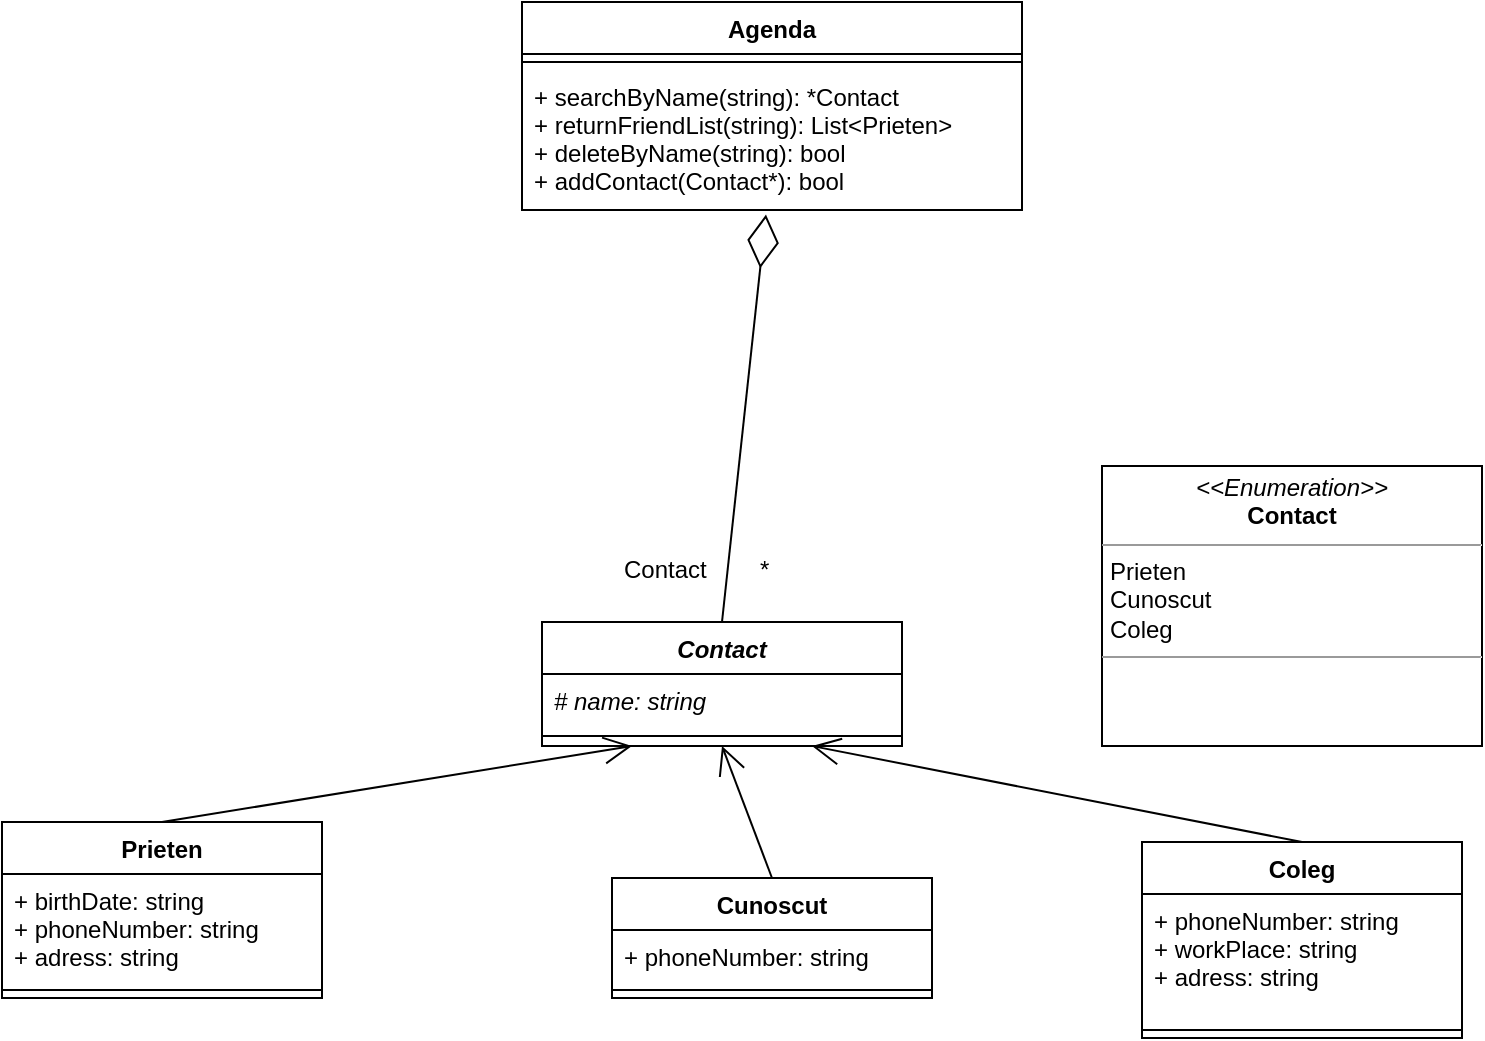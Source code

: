 <mxfile version="14.6.13" type="github">
  <diagram id="79B75eAeMDTXxymHeTOb" name="Page-1">
    <mxGraphModel dx="1694" dy="937" grid="1" gridSize="10" guides="1" tooltips="1" connect="1" arrows="1" fold="1" page="1" pageScale="1" pageWidth="850" pageHeight="1100" math="0" shadow="0">
      <root>
        <mxCell id="0" />
        <mxCell id="1" parent="0" />
        <mxCell id="hp8OlqEUiqkN3EU3q3dH-4" value="Contact" style="swimlane;fontStyle=3;align=center;verticalAlign=top;childLayout=stackLayout;horizontal=1;startSize=26;horizontalStack=0;resizeParent=1;resizeParentMax=0;resizeLast=0;collapsible=1;marginBottom=0;" vertex="1" parent="1">
          <mxGeometry x="330" y="350" width="180" height="62" as="geometry" />
        </mxCell>
        <mxCell id="hp8OlqEUiqkN3EU3q3dH-5" value="# name: string" style="text;strokeColor=none;fillColor=none;align=left;verticalAlign=top;spacingLeft=4;spacingRight=4;overflow=hidden;rotatable=0;points=[[0,0.5],[1,0.5]];portConstraint=eastwest;fontStyle=2" vertex="1" parent="hp8OlqEUiqkN3EU3q3dH-4">
          <mxGeometry y="26" width="180" height="26" as="geometry" />
        </mxCell>
        <mxCell id="hp8OlqEUiqkN3EU3q3dH-6" value="" style="line;strokeWidth=1;fillColor=none;align=left;verticalAlign=middle;spacingTop=-1;spacingLeft=3;spacingRight=3;rotatable=0;labelPosition=right;points=[];portConstraint=eastwest;" vertex="1" parent="hp8OlqEUiqkN3EU3q3dH-4">
          <mxGeometry y="52" width="180" height="10" as="geometry" />
        </mxCell>
        <mxCell id="hp8OlqEUiqkN3EU3q3dH-10" value="Prieten" style="swimlane;fontStyle=1;align=center;verticalAlign=top;childLayout=stackLayout;horizontal=1;startSize=26;horizontalStack=0;resizeParent=1;resizeParentMax=0;resizeLast=0;collapsible=1;marginBottom=0;" vertex="1" parent="1">
          <mxGeometry x="60" y="450" width="160" height="88" as="geometry" />
        </mxCell>
        <mxCell id="hp8OlqEUiqkN3EU3q3dH-11" value="+ birthDate: string&#xa;+ phoneNumber: string&#xa;+ adress: string" style="text;strokeColor=none;fillColor=none;align=left;verticalAlign=top;spacingLeft=4;spacingRight=4;overflow=hidden;rotatable=0;points=[[0,0.5],[1,0.5]];portConstraint=eastwest;" vertex="1" parent="hp8OlqEUiqkN3EU3q3dH-10">
          <mxGeometry y="26" width="160" height="54" as="geometry" />
        </mxCell>
        <mxCell id="hp8OlqEUiqkN3EU3q3dH-12" value="" style="line;strokeWidth=1;fillColor=none;align=left;verticalAlign=middle;spacingTop=-1;spacingLeft=3;spacingRight=3;rotatable=0;labelPosition=right;points=[];portConstraint=eastwest;" vertex="1" parent="hp8OlqEUiqkN3EU3q3dH-10">
          <mxGeometry y="80" width="160" height="8" as="geometry" />
        </mxCell>
        <mxCell id="hp8OlqEUiqkN3EU3q3dH-15" value="" style="endArrow=open;endFill=1;endSize=12;html=1;exitX=0.5;exitY=0;exitDx=0;exitDy=0;entryX=0.25;entryY=1;entryDx=0;entryDy=0;" edge="1" parent="1" source="hp8OlqEUiqkN3EU3q3dH-10" target="hp8OlqEUiqkN3EU3q3dH-4">
          <mxGeometry width="160" relative="1" as="geometry">
            <mxPoint x="170" y="460" as="sourcePoint" />
            <mxPoint x="350" y="332" as="targetPoint" />
          </mxGeometry>
        </mxCell>
        <mxCell id="hp8OlqEUiqkN3EU3q3dH-16" value="Cunoscut" style="swimlane;fontStyle=1;align=center;verticalAlign=top;childLayout=stackLayout;horizontal=1;startSize=26;horizontalStack=0;resizeParent=1;resizeParentMax=0;resizeLast=0;collapsible=1;marginBottom=0;" vertex="1" parent="1">
          <mxGeometry x="365" y="478" width="160" height="60" as="geometry" />
        </mxCell>
        <mxCell id="hp8OlqEUiqkN3EU3q3dH-17" value="+ phoneNumber: string" style="text;strokeColor=none;fillColor=none;align=left;verticalAlign=top;spacingLeft=4;spacingRight=4;overflow=hidden;rotatable=0;points=[[0,0.5],[1,0.5]];portConstraint=eastwest;" vertex="1" parent="hp8OlqEUiqkN3EU3q3dH-16">
          <mxGeometry y="26" width="160" height="26" as="geometry" />
        </mxCell>
        <mxCell id="hp8OlqEUiqkN3EU3q3dH-18" value="" style="line;strokeWidth=1;fillColor=none;align=left;verticalAlign=middle;spacingTop=-1;spacingLeft=3;spacingRight=3;rotatable=0;labelPosition=right;points=[];portConstraint=eastwest;" vertex="1" parent="hp8OlqEUiqkN3EU3q3dH-16">
          <mxGeometry y="52" width="160" height="8" as="geometry" />
        </mxCell>
        <mxCell id="hp8OlqEUiqkN3EU3q3dH-21" value="" style="endArrow=open;endFill=1;endSize=12;html=1;exitX=0.5;exitY=0;exitDx=0;exitDy=0;entryX=0.5;entryY=1;entryDx=0;entryDy=0;" edge="1" parent="1" source="hp8OlqEUiqkN3EU3q3dH-16" target="hp8OlqEUiqkN3EU3q3dH-4">
          <mxGeometry width="160" relative="1" as="geometry">
            <mxPoint x="270" y="400" as="sourcePoint" />
            <mxPoint x="300" y="350" as="targetPoint" />
          </mxGeometry>
        </mxCell>
        <mxCell id="hp8OlqEUiqkN3EU3q3dH-22" value="Coleg" style="swimlane;fontStyle=1;align=center;verticalAlign=top;childLayout=stackLayout;horizontal=1;startSize=26;horizontalStack=0;resizeParent=1;resizeParentMax=0;resizeLast=0;collapsible=1;marginBottom=0;" vertex="1" parent="1">
          <mxGeometry x="630" y="460" width="160" height="98" as="geometry" />
        </mxCell>
        <mxCell id="hp8OlqEUiqkN3EU3q3dH-23" value="+ phoneNumber: string&#xa;+ workPlace: string&#xa;+ adress: string" style="text;strokeColor=none;fillColor=none;align=left;verticalAlign=top;spacingLeft=4;spacingRight=4;overflow=hidden;rotatable=0;points=[[0,0.5],[1,0.5]];portConstraint=eastwest;" vertex="1" parent="hp8OlqEUiqkN3EU3q3dH-22">
          <mxGeometry y="26" width="160" height="64" as="geometry" />
        </mxCell>
        <mxCell id="hp8OlqEUiqkN3EU3q3dH-24" value="" style="line;strokeWidth=1;fillColor=none;align=left;verticalAlign=middle;spacingTop=-1;spacingLeft=3;spacingRight=3;rotatable=0;labelPosition=right;points=[];portConstraint=eastwest;" vertex="1" parent="hp8OlqEUiqkN3EU3q3dH-22">
          <mxGeometry y="90" width="160" height="8" as="geometry" />
        </mxCell>
        <mxCell id="hp8OlqEUiqkN3EU3q3dH-26" value="" style="endArrow=open;endFill=1;endSize=12;html=1;exitX=0.5;exitY=0;exitDx=0;exitDy=0;entryX=0.75;entryY=1;entryDx=0;entryDy=0;" edge="1" parent="1" source="hp8OlqEUiqkN3EU3q3dH-22" target="hp8OlqEUiqkN3EU3q3dH-4">
          <mxGeometry width="160" relative="1" as="geometry">
            <mxPoint x="400" y="460" as="sourcePoint" />
            <mxPoint x="300" y="350" as="targetPoint" />
            <Array as="points" />
          </mxGeometry>
        </mxCell>
        <mxCell id="hp8OlqEUiqkN3EU3q3dH-39" value="Agenda" style="swimlane;fontStyle=1;align=center;verticalAlign=top;childLayout=stackLayout;horizontal=1;startSize=26;horizontalStack=0;resizeParent=1;resizeParentMax=0;resizeLast=0;collapsible=1;marginBottom=0;" vertex="1" parent="1">
          <mxGeometry x="320" y="40" width="250" height="104" as="geometry" />
        </mxCell>
        <mxCell id="hp8OlqEUiqkN3EU3q3dH-41" value="" style="line;strokeWidth=1;fillColor=none;align=left;verticalAlign=middle;spacingTop=-1;spacingLeft=3;spacingRight=3;rotatable=0;labelPosition=right;points=[];portConstraint=eastwest;" vertex="1" parent="hp8OlqEUiqkN3EU3q3dH-39">
          <mxGeometry y="26" width="250" height="8" as="geometry" />
        </mxCell>
        <mxCell id="hp8OlqEUiqkN3EU3q3dH-42" value="+ searchByName(string): *Contact&#xa;+ returnFriendList(string): List&lt;Prieten&gt; &#xa;+ deleteByName(string): bool&#xa;+ addContact(Contact*): bool" style="text;strokeColor=none;fillColor=none;align=left;verticalAlign=top;spacingLeft=4;spacingRight=4;overflow=hidden;rotatable=0;points=[[0,0.5],[1,0.5]];portConstraint=eastwest;" vertex="1" parent="hp8OlqEUiqkN3EU3q3dH-39">
          <mxGeometry y="34" width="250" height="70" as="geometry" />
        </mxCell>
        <mxCell id="hp8OlqEUiqkN3EU3q3dH-50" value="" style="endArrow=diamondThin;endFill=0;endSize=24;html=1;exitX=0.5;exitY=0;exitDx=0;exitDy=0;entryX=0.488;entryY=1.033;entryDx=0;entryDy=0;entryPerimeter=0;" edge="1" parent="1" source="hp8OlqEUiqkN3EU3q3dH-4" target="hp8OlqEUiqkN3EU3q3dH-42">
          <mxGeometry width="160" relative="1" as="geometry">
            <mxPoint x="380" y="260" as="sourcePoint" />
            <mxPoint x="540" y="260" as="targetPoint" />
          </mxGeometry>
        </mxCell>
        <mxCell id="hp8OlqEUiqkN3EU3q3dH-51" value="Contact        *" style="text;strokeColor=none;fillColor=none;align=left;verticalAlign=top;spacingLeft=4;spacingRight=4;overflow=hidden;rotatable=0;points=[[0,0.5],[1,0.5]];portConstraint=eastwest;" vertex="1" parent="1">
          <mxGeometry x="365" y="310" width="100" height="26" as="geometry" />
        </mxCell>
        <mxCell id="hp8OlqEUiqkN3EU3q3dH-53" value="&lt;p style=&quot;margin: 0px ; margin-top: 4px ; text-align: center&quot;&gt;&lt;i&gt;&amp;lt;&amp;lt;Enumeration&amp;gt;&amp;gt;&lt;/i&gt;&lt;br&gt;&lt;b&gt;Contact&lt;/b&gt;&lt;/p&gt;&lt;hr size=&quot;1&quot;&gt;&lt;p style=&quot;margin: 0px ; margin-left: 4px&quot;&gt;Prieten&lt;/p&gt;&lt;p style=&quot;margin: 0px ; margin-left: 4px&quot;&gt;Cunoscut&amp;nbsp;&lt;/p&gt;&lt;p style=&quot;margin: 0px ; margin-left: 4px&quot;&gt;Coleg&lt;/p&gt;&lt;hr size=&quot;1&quot;&gt;&lt;p style=&quot;margin: 0px ; margin-left: 4px&quot;&gt;&lt;br&gt;&lt;/p&gt;" style="verticalAlign=top;align=left;overflow=fill;fontSize=12;fontFamily=Helvetica;html=1;" vertex="1" parent="1">
          <mxGeometry x="610" y="272" width="190" height="140" as="geometry" />
        </mxCell>
      </root>
    </mxGraphModel>
  </diagram>
</mxfile>
